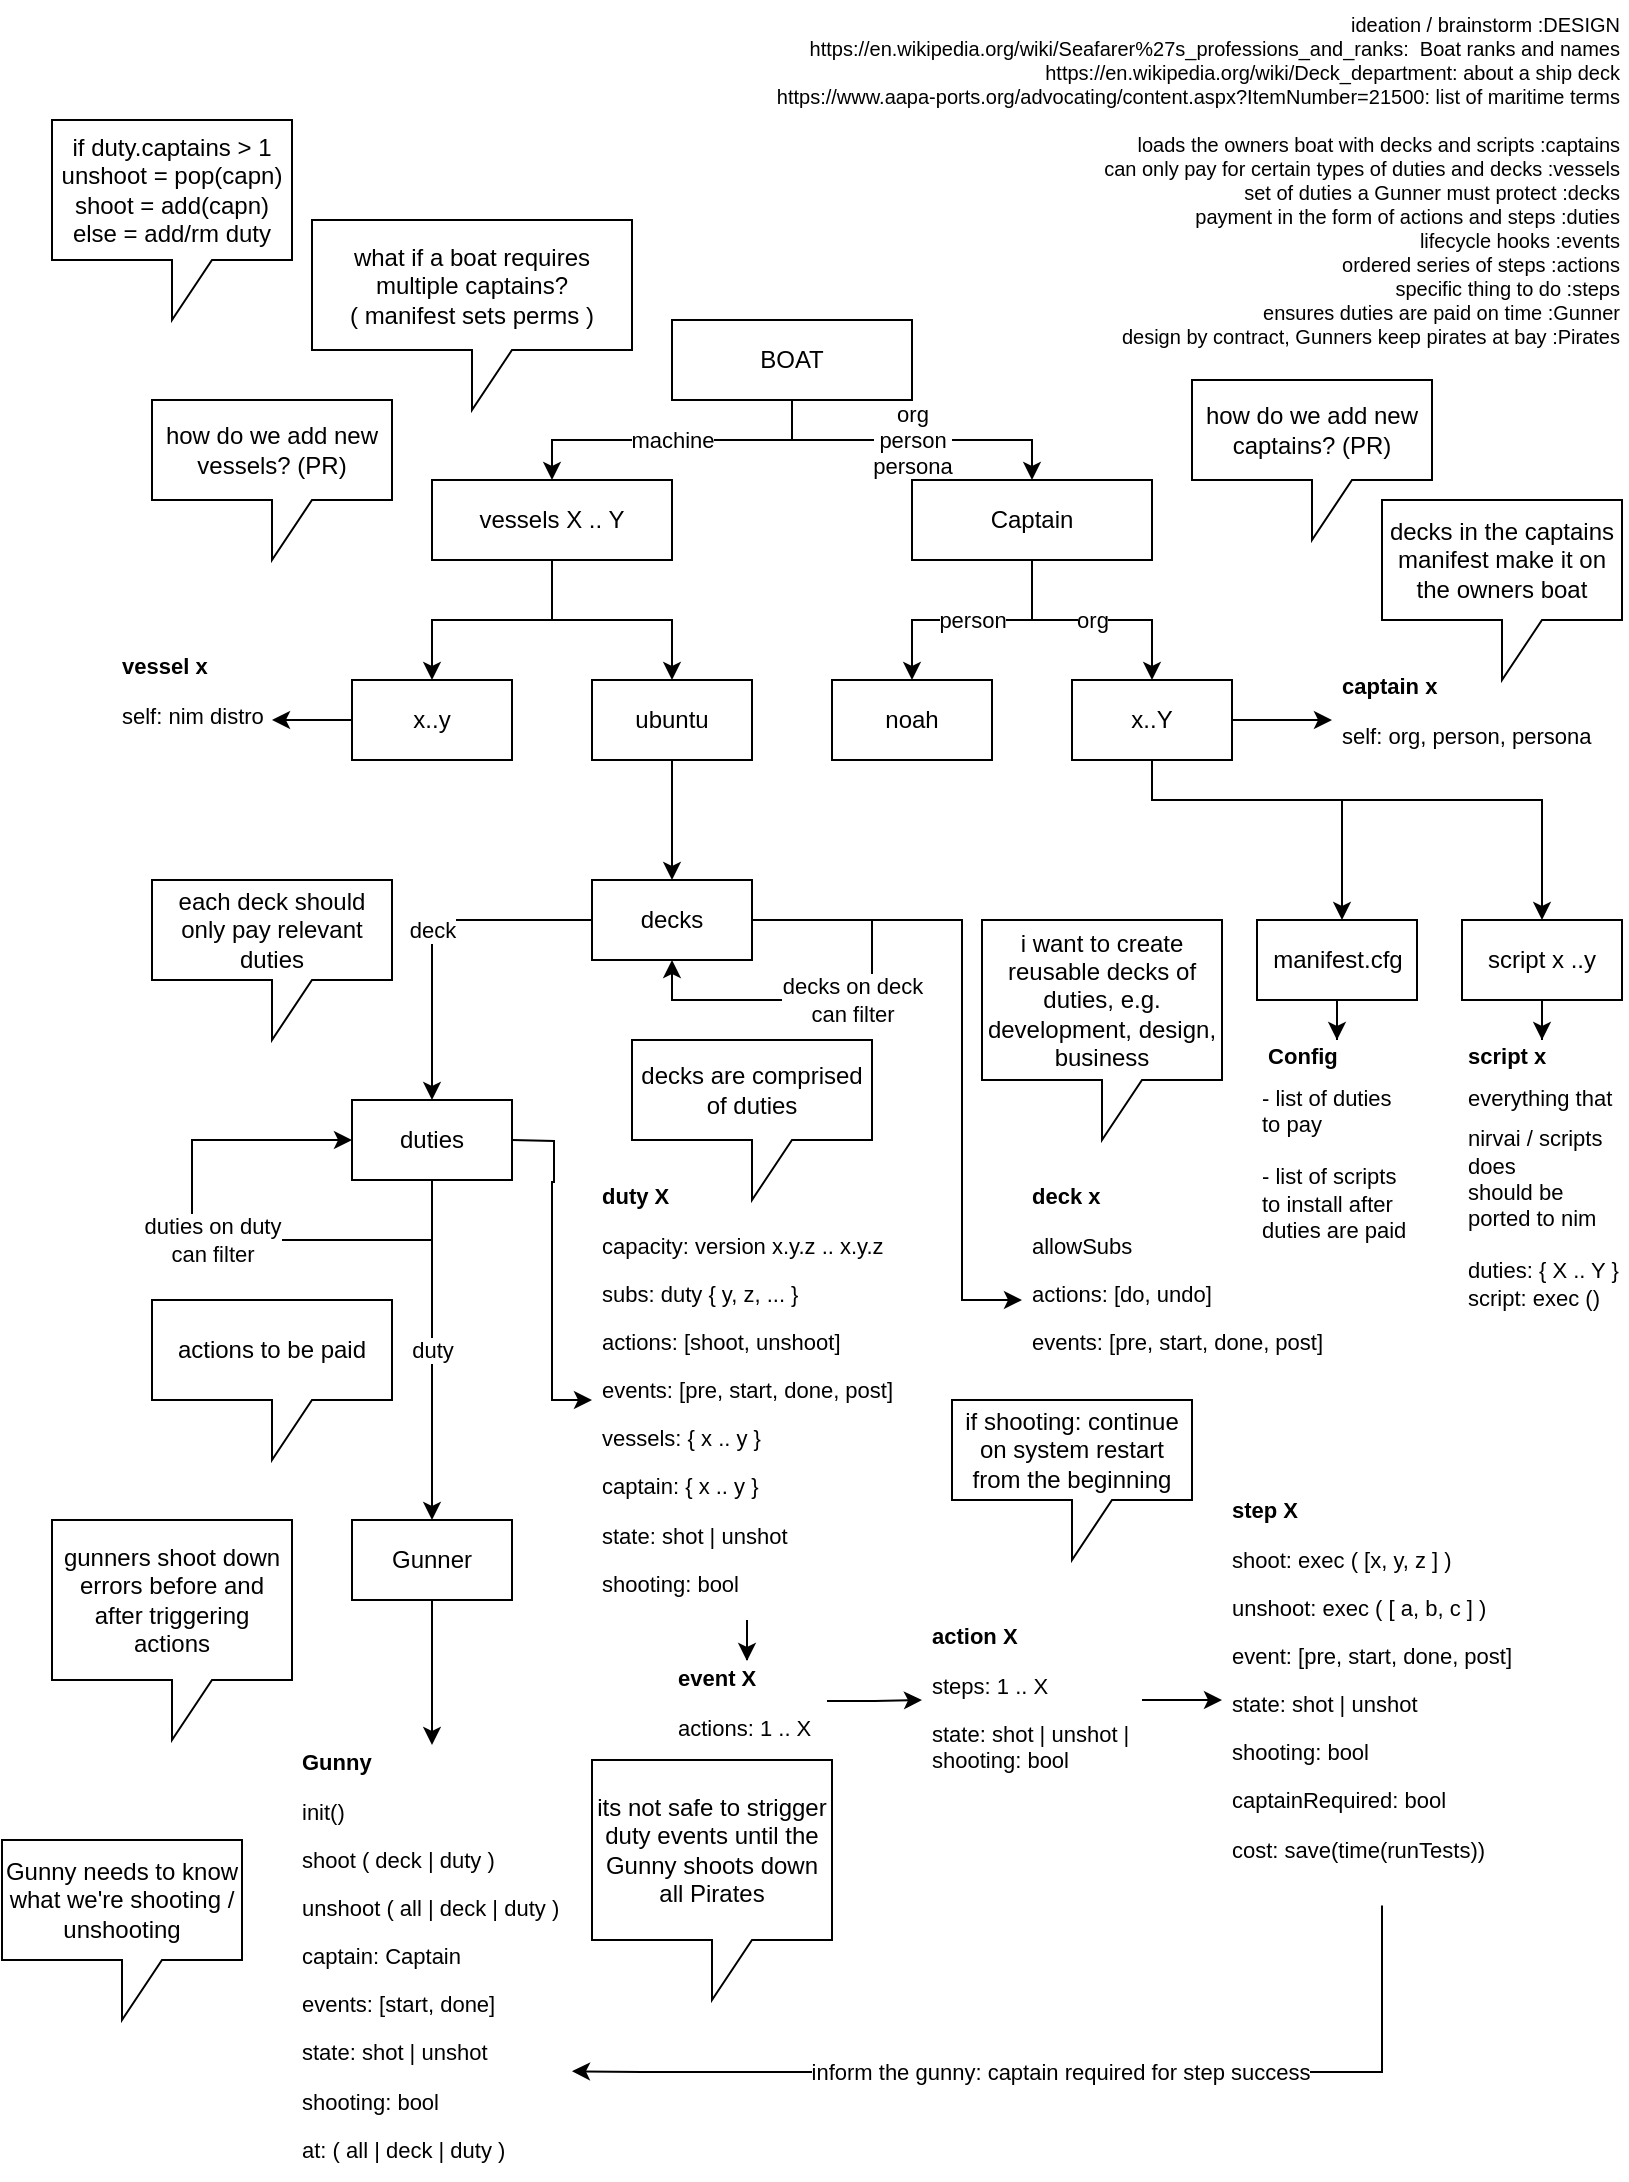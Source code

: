 <mxfile version="20.8.10" type="device" pages="4"><diagram name="ideation" id="X1P2WbNKSFlWx2NGWUEG"><mxGraphModel dx="2313" dy="1355" grid="1" gridSize="10" guides="1" tooltips="1" connect="1" arrows="1" fold="1" page="1" pageScale="1" pageWidth="850" pageHeight="1100" math="0" shadow="0"><root><mxCell id="0"/><mxCell id="1" parent="0"/><mxCell id="rLT3Qs8EGzSdSeopqYW6-1" value="&amp;nbsp;ideation / brainstorm :DESIGN&lt;br style=&quot;font-size: 10px;&quot;&gt;https://en.wikipedia.org/wiki/Seafarer%27s_professions_and_ranks:&amp;nbsp; Boat ranks and names&lt;br style=&quot;font-size: 10px;&quot;&gt;https://en.wikipedia.org/wiki/Deck_department: about a ship deck&lt;br style=&quot;font-size: 10px;&quot;&gt;https://www.aapa-ports.org/advocating/content.aspx?ItemNumber=21500: list of maritime terms&lt;br style=&quot;font-size: 10px;&quot;&gt;&lt;br style=&quot;font-size: 10px;&quot;&gt;&amp;nbsp; loads the owners boat with decks and scripts :captains&lt;br style=&quot;font-size: 10px;&quot;&gt;&amp;nbsp;can only pay for certain types of duties and decks :vessels&lt;br style=&quot;font-size: 10px;&quot;&gt;&amp;nbsp;set of duties a Gunner must protect :decks&lt;br style=&quot;font-size: 10px;&quot;&gt;&amp;nbsp;payment in the form of actions and steps :duties&lt;br style=&quot;font-size: 10px;&quot;&gt;&amp;nbsp;lifecycle hooks :events&lt;br style=&quot;font-size: 10px;&quot;&gt;&amp;nbsp; &amp;nbsp;ordered series of steps :actions&lt;br style=&quot;font-size: 10px;&quot;&gt;&amp;nbsp;specific thing to do :steps&lt;br style=&quot;font-size: 10px;&quot;&gt;&amp;nbsp;ensures duties are paid on time :Gunner&lt;br style=&quot;font-size: 10px;&quot;&gt;&amp;nbsp;design by contract, Gunners keep pirates at bay :Pirates" style="text;html=1;align=right;verticalAlign=top;resizable=0;points=[];autosize=1;strokeColor=none;fillColor=none;fontSize=10;" parent="1" vertex="1"><mxGeometry x="390" width="450" height="180" as="geometry"/></mxCell><mxCell id="rLT3Qs8EGzSdSeopqYW6-4" value="machine" style="edgeStyle=orthogonalEdgeStyle;rounded=0;orthogonalLoop=1;jettySize=auto;html=1;" parent="1" source="rLT3Qs8EGzSdSeopqYW6-2" target="rLT3Qs8EGzSdSeopqYW6-3" edge="1"><mxGeometry relative="1" as="geometry"/></mxCell><mxCell id="rLT3Qs8EGzSdSeopqYW6-6" value="org&lt;br&gt;person&lt;br&gt;persona" style="edgeStyle=orthogonalEdgeStyle;rounded=0;orthogonalLoop=1;jettySize=auto;html=1;" parent="1" source="rLT3Qs8EGzSdSeopqYW6-2" target="rLT3Qs8EGzSdSeopqYW6-5" edge="1"><mxGeometry relative="1" as="geometry"/></mxCell><mxCell id="rLT3Qs8EGzSdSeopqYW6-2" value="BOAT" style="whiteSpace=wrap;html=1;" parent="1" vertex="1"><mxGeometry x="365" y="160" width="120" height="40" as="geometry"/></mxCell><mxCell id="rLT3Qs8EGzSdSeopqYW6-8" value="" style="edgeStyle=orthogonalEdgeStyle;rounded=0;orthogonalLoop=1;jettySize=auto;html=1;entryX=0.5;entryY=0;entryDx=0;entryDy=0;" parent="1" source="rLT3Qs8EGzSdSeopqYW6-3" target="rLT3Qs8EGzSdSeopqYW6-7" edge="1"><mxGeometry relative="1" as="geometry"><Array as="points"><mxPoint x="305" y="310"/><mxPoint x="245" y="310"/></Array></mxGeometry></mxCell><mxCell id="rLT3Qs8EGzSdSeopqYW6-10" value="" style="edgeStyle=orthogonalEdgeStyle;rounded=0;orthogonalLoop=1;jettySize=auto;html=1;" parent="1" source="rLT3Qs8EGzSdSeopqYW6-3" target="rLT3Qs8EGzSdSeopqYW6-9" edge="1"><mxGeometry relative="1" as="geometry"/></mxCell><mxCell id="rLT3Qs8EGzSdSeopqYW6-3" value="vessels X .. Y" style="whiteSpace=wrap;html=1;" parent="1" vertex="1"><mxGeometry x="245" y="240" width="120" height="40" as="geometry"/></mxCell><mxCell id="rLT3Qs8EGzSdSeopqYW6-12" value="person" style="edgeStyle=orthogonalEdgeStyle;rounded=0;orthogonalLoop=1;jettySize=auto;html=1;" parent="1" source="rLT3Qs8EGzSdSeopqYW6-5" target="rLT3Qs8EGzSdSeopqYW6-11" edge="1"><mxGeometry relative="1" as="geometry"/></mxCell><mxCell id="rLT3Qs8EGzSdSeopqYW6-14" value="org" style="edgeStyle=orthogonalEdgeStyle;rounded=0;orthogonalLoop=1;jettySize=auto;html=1;" parent="1" source="rLT3Qs8EGzSdSeopqYW6-5" target="rLT3Qs8EGzSdSeopqYW6-13" edge="1"><mxGeometry relative="1" as="geometry"/></mxCell><mxCell id="rLT3Qs8EGzSdSeopqYW6-5" value="Captain" style="whiteSpace=wrap;html=1;" parent="1" vertex="1"><mxGeometry x="485" y="240" width="120" height="40" as="geometry"/></mxCell><mxCell id="WdYo615Ho2aTfb2mWYT5-29" style="edgeStyle=orthogonalEdgeStyle;rounded=0;orthogonalLoop=1;jettySize=auto;html=1;entryX=1;entryY=0.5;entryDx=0;entryDy=0;fontSize=11;" parent="1" source="rLT3Qs8EGzSdSeopqYW6-7" target="WdYo615Ho2aTfb2mWYT5-26" edge="1"><mxGeometry relative="1" as="geometry"/></mxCell><mxCell id="rLT3Qs8EGzSdSeopqYW6-7" value="x..y" style="whiteSpace=wrap;html=1;" parent="1" vertex="1"><mxGeometry x="205" y="340" width="80" height="40" as="geometry"/></mxCell><mxCell id="rLT3Qs8EGzSdSeopqYW6-20" value="" style="edgeStyle=orthogonalEdgeStyle;rounded=0;orthogonalLoop=1;jettySize=auto;html=1;" parent="1" source="rLT3Qs8EGzSdSeopqYW6-9" target="rLT3Qs8EGzSdSeopqYW6-19" edge="1"><mxGeometry relative="1" as="geometry"/></mxCell><mxCell id="rLT3Qs8EGzSdSeopqYW6-9" value="ubuntu" style="whiteSpace=wrap;html=1;" parent="1" vertex="1"><mxGeometry x="325" y="340" width="80" height="40" as="geometry"/></mxCell><mxCell id="vROtGzdX69wzKrJYdV_I-2" value="" style="edgeStyle=orthogonalEdgeStyle;rounded=0;orthogonalLoop=1;jettySize=auto;html=1;exitX=0.5;exitY=1;exitDx=0;exitDy=0;" parent="1" source="rLT3Qs8EGzSdSeopqYW6-13" target="vROtGzdX69wzKrJYdV_I-1" edge="1"><mxGeometry relative="1" as="geometry"><Array as="points"><mxPoint x="605" y="400"/><mxPoint x="700" y="400"/></Array></mxGeometry></mxCell><mxCell id="rLT3Qs8EGzSdSeopqYW6-11" value="noah" style="whiteSpace=wrap;html=1;" parent="1" vertex="1"><mxGeometry x="445" y="340" width="80" height="40" as="geometry"/></mxCell><mxCell id="WdYo615Ho2aTfb2mWYT5-31" style="edgeStyle=orthogonalEdgeStyle;rounded=0;orthogonalLoop=1;jettySize=auto;html=1;fontSize=11;" parent="1" source="rLT3Qs8EGzSdSeopqYW6-13" target="WdYo615Ho2aTfb2mWYT5-30" edge="1"><mxGeometry relative="1" as="geometry"/></mxCell><mxCell id="rLT3Qs8EGzSdSeopqYW6-13" value="x..Y" style="whiteSpace=wrap;html=1;" parent="1" vertex="1"><mxGeometry x="565" y="340" width="80" height="40" as="geometry"/></mxCell><mxCell id="rLT3Qs8EGzSdSeopqYW6-17" value="how do we add new vessels? (PR)" style="shape=callout;whiteSpace=wrap;html=1;perimeter=calloutPerimeter;" parent="1" vertex="1"><mxGeometry x="105" y="200" width="120" height="80" as="geometry"/></mxCell><mxCell id="rLT3Qs8EGzSdSeopqYW6-18" value="each deck should only pay relevant duties" style="shape=callout;whiteSpace=wrap;html=1;perimeter=calloutPerimeter;" parent="1" vertex="1"><mxGeometry x="105" y="440" width="120" height="80" as="geometry"/></mxCell><mxCell id="rLT3Qs8EGzSdSeopqYW6-22" value="deck" style="edgeStyle=orthogonalEdgeStyle;rounded=0;orthogonalLoop=1;jettySize=auto;html=1;" parent="1" source="rLT3Qs8EGzSdSeopqYW6-19" target="rLT3Qs8EGzSdSeopqYW6-21" edge="1"><mxGeometry relative="1" as="geometry"/></mxCell><mxCell id="WdYo615Ho2aTfb2mWYT5-11" value="decks on deck&lt;br&gt;can filter" style="edgeStyle=orthogonalEdgeStyle;rounded=0;orthogonalLoop=1;jettySize=auto;html=1;fontSize=11;entryX=0.5;entryY=1;entryDx=0;entryDy=0;" parent="1" source="rLT3Qs8EGzSdSeopqYW6-19" target="rLT3Qs8EGzSdSeopqYW6-19" edge="1"><mxGeometry x="0.003" relative="1" as="geometry"><mxPoint x="515" y="470" as="targetPoint"/><Array as="points"><mxPoint x="465" y="460"/><mxPoint x="465" y="500"/><mxPoint x="365" y="500"/></Array><mxPoint as="offset"/></mxGeometry></mxCell><mxCell id="WdYo615Ho2aTfb2mWYT5-14" style="edgeStyle=orthogonalEdgeStyle;rounded=0;orthogonalLoop=1;jettySize=auto;html=1;entryX=0;entryY=0.5;entryDx=0;entryDy=0;fontSize=11;" parent="1" source="rLT3Qs8EGzSdSeopqYW6-19" target="WdYo615Ho2aTfb2mWYT5-13" edge="1"><mxGeometry relative="1" as="geometry"><Array as="points"><mxPoint x="510" y="460"/><mxPoint x="510" y="650"/></Array></mxGeometry></mxCell><mxCell id="rLT3Qs8EGzSdSeopqYW6-19" value="decks" style="whiteSpace=wrap;html=1;" parent="1" vertex="1"><mxGeometry x="325" y="440" width="80" height="40" as="geometry"/></mxCell><mxCell id="rLT3Qs8EGzSdSeopqYW6-25" value="duty" style="edgeStyle=orthogonalEdgeStyle;rounded=0;orthogonalLoop=1;jettySize=auto;html=1;entryX=0.5;entryY=0;entryDx=0;entryDy=0;" parent="1" source="rLT3Qs8EGzSdSeopqYW6-21" target="rLT3Qs8EGzSdSeopqYW6-28" edge="1"><mxGeometry relative="1" as="geometry"><mxPoint x="245" y="640" as="targetPoint"/></mxGeometry></mxCell><mxCell id="WdYo615Ho2aTfb2mWYT5-12" value="duties on duty&lt;br&gt;can filter" style="edgeStyle=orthogonalEdgeStyle;rounded=0;orthogonalLoop=1;jettySize=auto;html=1;fontSize=11;entryX=0;entryY=0.5;entryDx=0;entryDy=0;" parent="1" source="rLT3Qs8EGzSdSeopqYW6-21" target="rLT3Qs8EGzSdSeopqYW6-21" edge="1"><mxGeometry relative="1" as="geometry"><mxPoint x="75" y="560" as="targetPoint"/><Array as="points"><mxPoint x="245" y="620"/><mxPoint x="125" y="620"/><mxPoint x="125" y="570"/></Array></mxGeometry></mxCell><mxCell id="rLT3Qs8EGzSdSeopqYW6-21" value="duties" style="whiteSpace=wrap;html=1;" parent="1" vertex="1"><mxGeometry x="205" y="550" width="80" height="40" as="geometry"/></mxCell><mxCell id="rLT3Qs8EGzSdSeopqYW6-23" value="actions to be paid" style="shape=callout;whiteSpace=wrap;html=1;perimeter=calloutPerimeter;" parent="1" vertex="1"><mxGeometry x="105" y="650" width="120" height="80" as="geometry"/></mxCell><mxCell id="WdYo615Ho2aTfb2mWYT5-9" style="edgeStyle=orthogonalEdgeStyle;rounded=0;orthogonalLoop=1;jettySize=auto;html=1;entryX=0;entryY=0.5;entryDx=0;entryDy=0;" parent="1" target="WdYo615Ho2aTfb2mWYT5-8" edge="1"><mxGeometry relative="1" as="geometry"><mxPoint x="285" y="570" as="sourcePoint"/></mxGeometry></mxCell><mxCell id="rLT3Qs8EGzSdSeopqYW6-26" value="decks are comprised of duties" style="shape=callout;whiteSpace=wrap;html=1;perimeter=calloutPerimeter;" parent="1" vertex="1"><mxGeometry x="345" y="520" width="120" height="80" as="geometry"/></mxCell><mxCell id="rLT3Qs8EGzSdSeopqYW6-27" value="i want to create reusable decks of duties, e.g. development, design, business" style="shape=callout;whiteSpace=wrap;html=1;perimeter=calloutPerimeter;" parent="1" vertex="1"><mxGeometry x="520" y="460" width="120" height="110" as="geometry"/></mxCell><mxCell id="WdYo615Ho2aTfb2mWYT5-25" style="edgeStyle=orthogonalEdgeStyle;rounded=0;orthogonalLoop=1;jettySize=auto;html=1;fontSize=11;" parent="1" source="rLT3Qs8EGzSdSeopqYW6-28" target="WdYo615Ho2aTfb2mWYT5-24" edge="1"><mxGeometry relative="1" as="geometry"/></mxCell><mxCell id="rLT3Qs8EGzSdSeopqYW6-28" value="Gunner" style="whiteSpace=wrap;html=1;" parent="1" vertex="1"><mxGeometry x="205" y="760" width="80" height="40" as="geometry"/></mxCell><mxCell id="rLT3Qs8EGzSdSeopqYW6-30" value="gunners shoot down errors before and after triggering actions" style="shape=callout;whiteSpace=wrap;html=1;perimeter=calloutPerimeter;" parent="1" vertex="1"><mxGeometry x="55" y="760" width="120" height="110" as="geometry"/></mxCell><mxCell id="WdYo615Ho2aTfb2mWYT5-17" value="" style="edgeStyle=orthogonalEdgeStyle;rounded=0;orthogonalLoop=1;jettySize=auto;html=1;fontSize=11;" parent="1" source="WdYo615Ho2aTfb2mWYT5-8" target="WdYo615Ho2aTfb2mWYT5-20" edge="1"><mxGeometry relative="1" as="geometry"/></mxCell><mxCell id="WdYo615Ho2aTfb2mWYT5-8" value="&lt;h1 style=&quot;font-size: 11px;&quot;&gt;duty X&lt;/h1&gt;&lt;p style=&quot;font-size: 11px;&quot;&gt;capacity: version x.y.z .. x.y.z&lt;/p&gt;&lt;p style=&quot;font-size: 11px;&quot;&gt;subs: duty { y, z, ... }&lt;/p&gt;&lt;p style=&quot;font-size: 11px;&quot;&gt;actions: [shoot, unshoot]&lt;/p&gt;&lt;p style=&quot;font-size: 11px;&quot;&gt;events: [pre, start, done, post]&lt;/p&gt;&lt;p style=&quot;font-size: 11px;&quot;&gt;vessels: { x .. y }&lt;/p&gt;&lt;p style=&quot;font-size: 11px;&quot;&gt;captain: { x .. y }&lt;/p&gt;&lt;p style=&quot;font-size: 11px;&quot;&gt;state: shot | unshot&lt;/p&gt;&lt;p style=&quot;font-size: 11px;&quot;&gt;shooting: bool&lt;/p&gt;" style="text;html=1;strokeColor=none;fillColor=none;spacing=5;spacingTop=-15;whiteSpace=wrap;overflow=hidden;rounded=0;comic=0;fontSize=11;" parent="1" vertex="1"><mxGeometry x="325" y="590" width="155" height="220" as="geometry"/></mxCell><mxCell id="WdYo615Ho2aTfb2mWYT5-10" value="how do we add new captains? (PR)" style="shape=callout;whiteSpace=wrap;html=1;perimeter=calloutPerimeter;" parent="1" vertex="1"><mxGeometry x="625" y="190" width="120" height="80" as="geometry"/></mxCell><mxCell id="WdYo615Ho2aTfb2mWYT5-13" value="&lt;h1 style=&quot;font-size: 11px;&quot;&gt;deck x&lt;/h1&gt;&lt;p style=&quot;font-size: 11px;&quot;&gt;&lt;span style=&quot;background-color: initial;&quot;&gt;allowSubs&lt;/span&gt;&lt;br&gt;&lt;/p&gt;&lt;p style=&quot;font-size: 11px;&quot;&gt;actions: [do, undo]&lt;/p&gt;&lt;p style=&quot;font-size: 11px;&quot;&gt;events: [pre, start, done, post]&lt;/p&gt;" style="text;html=1;strokeColor=none;fillColor=none;spacing=5;spacingTop=-15;whiteSpace=wrap;overflow=hidden;rounded=0;comic=0;fontSize=11;" parent="1" vertex="1"><mxGeometry x="540" y="590" width="160" height="120" as="geometry"/></mxCell><mxCell id="WdYo615Ho2aTfb2mWYT5-19" value="" style="edgeStyle=orthogonalEdgeStyle;rounded=0;orthogonalLoop=1;jettySize=auto;html=1;fontSize=11;" parent="1" source="WdYo615Ho2aTfb2mWYT5-16" target="WdYo615Ho2aTfb2mWYT5-18" edge="1"><mxGeometry relative="1" as="geometry"/></mxCell><mxCell id="WdYo615Ho2aTfb2mWYT5-16" value="&lt;h1 style=&quot;font-size: 11px;&quot;&gt;action X&lt;/h1&gt;&lt;p style=&quot;font-size: 11px;&quot;&gt;steps: 1 .. X&lt;/p&gt;&lt;p style=&quot;font-size: 11px;&quot;&gt;state: shot | unshot | shooting: bool&lt;/p&gt;" style="text;html=1;strokeColor=none;fillColor=none;spacing=5;spacingTop=-15;whiteSpace=wrap;overflow=hidden;rounded=0;comic=0;fontSize=11;" parent="1" vertex="1"><mxGeometry x="490" y="810" width="110" height="80" as="geometry"/></mxCell><mxCell id="vROtGzdX69wzKrJYdV_I-23" value="inform the gunny: captain required for step success" style="edgeStyle=orthogonalEdgeStyle;rounded=0;orthogonalLoop=1;jettySize=auto;html=1;entryX=1;entryY=0.75;entryDx=0;entryDy=0;" parent="1" source="WdYo615Ho2aTfb2mWYT5-18" target="WdYo615Ho2aTfb2mWYT5-24" edge="1"><mxGeometry relative="1" as="geometry"><Array as="points"><mxPoint x="720" y="1036"/><mxPoint x="350" y="1036"/></Array></mxGeometry></mxCell><mxCell id="WdYo615Ho2aTfb2mWYT5-18" value="&lt;h1 style=&quot;font-size: 11px;&quot;&gt;step X&lt;/h1&gt;&lt;p style=&quot;font-size: 11px;&quot;&gt;shoot: exec ( [x, y, z ] )&lt;/p&gt;&lt;p style=&quot;font-size: 11px;&quot;&gt;unshoot: exec ( [ a, b, c ] )&lt;/p&gt;&lt;p style=&quot;font-size: 11px;&quot;&gt;event: [pre, start, done, post]&lt;/p&gt;&lt;p style=&quot;font-size: 11px;&quot;&gt;state: shot | unshot&lt;/p&gt;&lt;p style=&quot;font-size: 11px;&quot;&gt;shooting: bool&lt;/p&gt;&lt;p style=&quot;font-size: 11px;&quot;&gt;captainRequired: bool&lt;/p&gt;&lt;p style=&quot;font-size: 11px;&quot;&gt;cost: save(time(runTests))&lt;/p&gt;" style="text;html=1;strokeColor=none;fillColor=none;spacing=5;spacingTop=-15;whiteSpace=wrap;overflow=hidden;rounded=0;comic=0;fontSize=11;" parent="1" vertex="1"><mxGeometry x="640" y="747.19" width="160" height="205.62" as="geometry"/></mxCell><mxCell id="WdYo615Ho2aTfb2mWYT5-22" style="edgeStyle=orthogonalEdgeStyle;rounded=0;orthogonalLoop=1;jettySize=auto;html=1;fontSize=11;" parent="1" source="WdYo615Ho2aTfb2mWYT5-20" target="WdYo615Ho2aTfb2mWYT5-16" edge="1"><mxGeometry relative="1" as="geometry"/></mxCell><mxCell id="WdYo615Ho2aTfb2mWYT5-20" value="&lt;h1 style=&quot;font-size: 11px;&quot;&gt;event X&lt;/h1&gt;&lt;p style=&quot;font-size: 11px;&quot;&gt;actions: 1 .. X&lt;/p&gt;&lt;p style=&quot;font-size: 11px;&quot;&gt;&lt;br&gt;&lt;/p&gt;" style="text;html=1;strokeColor=none;fillColor=none;spacing=5;spacingTop=-15;whiteSpace=wrap;overflow=hidden;rounded=0;comic=0;fontSize=11;" parent="1" vertex="1"><mxGeometry x="362.5" y="830.5" width="80" height="40" as="geometry"/></mxCell><mxCell id="WdYo615Ho2aTfb2mWYT5-24" value="&lt;h1 style=&quot;font-size: 11px;&quot;&gt;Gunny&amp;nbsp;&lt;/h1&gt;&lt;p style=&quot;font-size: 11px;&quot;&gt;init()&lt;/p&gt;&lt;p style=&quot;font-size: 11px;&quot;&gt;shoot ( deck | duty )&lt;/p&gt;&lt;p style=&quot;font-size: 11px;&quot;&gt;&lt;span style=&quot;background-color: initial;&quot;&gt;unshoot ( all | deck | duty )&lt;/span&gt;&lt;br&gt;&lt;/p&gt;&lt;p style=&quot;font-size: 11px;&quot;&gt;&lt;span style=&quot;background-color: initial;&quot;&gt;captain: Captain&lt;/span&gt;&lt;/p&gt;&lt;p style=&quot;font-size: 11px;&quot;&gt;&lt;span style=&quot;background-color: initial;&quot;&gt;events: [start, done]&lt;/span&gt;&lt;/p&gt;&lt;p style=&quot;font-size: 11px;&quot;&gt;&lt;span style=&quot;background-color: initial;&quot;&gt;state: shot | unshot&lt;/span&gt;&lt;/p&gt;&lt;p style=&quot;font-size: 11px;&quot;&gt;&lt;span style=&quot;background-color: initial;&quot;&gt;shooting: bool&lt;/span&gt;&lt;/p&gt;&lt;p style=&quot;font-size: 11px;&quot;&gt;&lt;span style=&quot;background-color: initial;&quot;&gt;at: ( all | deck | duty )&lt;/span&gt;&lt;/p&gt;" style="text;html=1;strokeColor=none;fillColor=none;spacing=5;spacingTop=-15;whiteSpace=wrap;overflow=hidden;rounded=0;comic=0;fontSize=11;" parent="1" vertex="1"><mxGeometry x="175" y="872.5" width="140" height="217.5" as="geometry"/></mxCell><mxCell id="WdYo615Ho2aTfb2mWYT5-26" value="&lt;h1 style=&quot;font-size: 11px;&quot;&gt;vessel x&lt;/h1&gt;&lt;p style=&quot;font-size: 11px;&quot;&gt;self: nim distro&lt;/p&gt;&lt;p style=&quot;font-size: 11px;&quot;&gt;&lt;br&gt;&lt;/p&gt;" style="text;html=1;strokeColor=none;fillColor=none;spacing=5;spacingTop=-15;whiteSpace=wrap;overflow=hidden;rounded=0;comic=0;fontSize=11;" parent="1" vertex="1"><mxGeometry x="85" y="325" width="80" height="70" as="geometry"/></mxCell><mxCell id="WdYo615Ho2aTfb2mWYT5-30" value="&lt;h1 style=&quot;font-size: 11px;&quot;&gt;captain x&lt;/h1&gt;&lt;p style=&quot;font-size: 11px;&quot;&gt;self: org, person, persona&lt;/p&gt;" style="text;html=1;strokeColor=none;fillColor=none;spacing=5;spacingTop=-15;whiteSpace=wrap;overflow=hidden;rounded=0;comic=0;fontSize=11;" parent="1" vertex="1"><mxGeometry x="695" y="335" width="145" height="50" as="geometry"/></mxCell><mxCell id="vROtGzdX69wzKrJYdV_I-14" style="edgeStyle=orthogonalEdgeStyle;rounded=0;orthogonalLoop=1;jettySize=auto;html=1;" parent="1" source="vROtGzdX69wzKrJYdV_I-1" target="vROtGzdX69wzKrJYdV_I-13" edge="1"><mxGeometry relative="1" as="geometry"/></mxCell><mxCell id="vROtGzdX69wzKrJYdV_I-1" value="manifest.cfg" style="whiteSpace=wrap;html=1;" parent="1" vertex="1"><mxGeometry x="657.5" y="460" width="80" height="40" as="geometry"/></mxCell><mxCell id="vROtGzdX69wzKrJYdV_I-5" value="its not safe to strigger duty events until the Gunny shoots down all Pirates" style="shape=callout;whiteSpace=wrap;html=1;perimeter=calloutPerimeter;" parent="1" vertex="1"><mxGeometry x="325" y="880" width="120" height="120" as="geometry"/></mxCell><mxCell id="vROtGzdX69wzKrJYdV_I-6" value="" style="edgeStyle=orthogonalEdgeStyle;rounded=0;orthogonalLoop=1;jettySize=auto;html=1;exitX=0.5;exitY=1;exitDx=0;exitDy=0;entryX=0.5;entryY=0;entryDx=0;entryDy=0;" parent="1" source="rLT3Qs8EGzSdSeopqYW6-13" target="vROtGzdX69wzKrJYdV_I-7" edge="1"><mxGeometry relative="1" as="geometry"><mxPoint x="495" y="390" as="sourcePoint"/><mxPoint x="790.029" y="480" as="targetPoint"/><Array as="points"><mxPoint x="605" y="400"/><mxPoint x="800" y="400"/></Array></mxGeometry></mxCell><mxCell id="vROtGzdX69wzKrJYdV_I-12" style="edgeStyle=orthogonalEdgeStyle;rounded=0;orthogonalLoop=1;jettySize=auto;html=1;" parent="1" source="vROtGzdX69wzKrJYdV_I-7" target="vROtGzdX69wzKrJYdV_I-11" edge="1"><mxGeometry relative="1" as="geometry"/></mxCell><mxCell id="vROtGzdX69wzKrJYdV_I-7" value="script x ..y" style="whiteSpace=wrap;html=1;" parent="1" vertex="1"><mxGeometry x="760" y="460" width="80" height="40" as="geometry"/></mxCell><mxCell id="vROtGzdX69wzKrJYdV_I-11" value="&lt;h1 style=&quot;font-size: 11px;&quot;&gt;&lt;span style=&quot;background-color: initial;&quot;&gt;script x&amp;nbsp;&lt;/span&gt;&lt;/h1&gt;&lt;h1 style=&quot;font-size: 11px;&quot;&gt;&lt;span style=&quot;font-weight: 400;&quot;&gt;everything that&lt;/span&gt;&lt;/h1&gt;&lt;div&gt;&lt;span style=&quot;font-weight: 400;&quot;&gt;nirvai / scripts does&lt;/span&gt;&lt;/div&gt;&lt;div&gt;&lt;span style=&quot;font-weight: 400;&quot;&gt;should be ported to nim&lt;/span&gt;&lt;/div&gt;&lt;div&gt;&lt;span style=&quot;font-weight: 400;&quot;&gt;&lt;br&gt;&lt;/span&gt;&lt;/div&gt;&lt;div&gt;&lt;span style=&quot;font-weight: 400;&quot;&gt;duties: { X .. Y }&lt;/span&gt;&lt;/div&gt;&lt;div&gt;script: exec ()&lt;/div&gt;" style="text;html=1;strokeColor=none;fillColor=none;spacing=5;spacingTop=-15;whiteSpace=wrap;overflow=hidden;rounded=0;comic=0;fontSize=11;" parent="1" vertex="1"><mxGeometry x="757.5" y="520" width="85" height="210" as="geometry"/></mxCell><mxCell id="vROtGzdX69wzKrJYdV_I-13" value="&lt;h1 style=&quot;font-size: 11px;&quot;&gt;&lt;span style=&quot;background-color: initial;&quot;&gt;&amp;nbsp;Config&lt;/span&gt;&lt;/h1&gt;&lt;div&gt;&lt;span style=&quot;background-color: initial;&quot;&gt;- list of duties&lt;/span&gt;&lt;/div&gt;&lt;div&gt;&lt;span style=&quot;background-color: initial;&quot;&gt;to pay&lt;/span&gt;&lt;/div&gt;&lt;div&gt;&lt;span style=&quot;background-color: initial;&quot;&gt;&lt;br&gt;&lt;/span&gt;&lt;/div&gt;&lt;div&gt;&lt;span style=&quot;background-color: initial;&quot;&gt;- list of scripts to install after duties are paid&lt;/span&gt;&lt;/div&gt;&lt;div&gt;&lt;br&gt;&lt;/div&gt;" style="text;html=1;strokeColor=none;fillColor=none;spacing=5;spacingTop=-15;whiteSpace=wrap;overflow=hidden;rounded=0;comic=0;fontSize=11;" parent="1" vertex="1"><mxGeometry x="655" y="520" width="85" height="120" as="geometry"/></mxCell><mxCell id="vROtGzdX69wzKrJYdV_I-21" value="if shooting: continue on system restart from the beginning" style="shape=callout;whiteSpace=wrap;html=1;perimeter=calloutPerimeter;" parent="1" vertex="1"><mxGeometry x="505" y="700" width="120" height="80" as="geometry"/></mxCell><mxCell id="vROtGzdX69wzKrJYdV_I-22" value="Gunny needs to know what we're shooting / unshooting" style="shape=callout;whiteSpace=wrap;html=1;perimeter=calloutPerimeter;" parent="1" vertex="1"><mxGeometry x="30" y="920" width="120" height="90" as="geometry"/></mxCell><mxCell id="vROtGzdX69wzKrJYdV_I-25" value="decks in the captains manifest make it on the owners boat" style="shape=callout;whiteSpace=wrap;html=1;perimeter=calloutPerimeter;" parent="1" vertex="1"><mxGeometry x="720" y="250" width="120" height="90" as="geometry"/></mxCell><mxCell id="vROtGzdX69wzKrJYdV_I-26" value="what if a boat requires multiple captains?&lt;br&gt;( manifest sets perms )" style="shape=callout;whiteSpace=wrap;html=1;perimeter=calloutPerimeter;" parent="1" vertex="1"><mxGeometry x="185" y="110" width="160" height="95" as="geometry"/></mxCell><mxCell id="vROtGzdX69wzKrJYdV_I-27" value="if duty.captains &amp;gt; 1&lt;br&gt;unshoot = pop(capn)&lt;br&gt;shoot = add(capn)&lt;br&gt;else = add/rm duty" style="shape=callout;whiteSpace=wrap;html=1;perimeter=calloutPerimeter;" parent="1" vertex="1"><mxGeometry x="55" y="60" width="120" height="100" as="geometry"/></mxCell></root></mxGraphModel></diagram><diagram id="hrJHiECgoD3ehL1LVaAz" name="ctas"><mxGraphModel dx="1917" dy="1123" grid="1" gridSize="10" guides="1" tooltips="1" connect="1" arrows="1" fold="1" page="1" pageScale="1" pageWidth="850" pageHeight="1100" math="0" shadow="0"><root><mxCell id="0"/><mxCell id="1" parent="0"/><mxCell id="0r7dL75BNLP1zXqHJsNV-1" value="&lt;h1&gt;transport&lt;/h1&gt;&lt;p&gt;&lt;i&gt;transport requests, responses&lt;/i&gt;&lt;/p&gt;&lt;p&gt;- transport X .. Y to vessel Z &amp;gt; error! we need to know the transport service&lt;/p&gt;&lt;p&gt;- vessel Z, needs X .. Y transported via A&amp;nbsp;&amp;nbsp;&lt;/p&gt;&lt;p&gt;&lt;span style=&quot;&quot;&gt;&#9;&lt;/span&gt;- A doesnt transport X .. Y ,&amp;nbsp; tell me who does&lt;br&gt;&lt;/p&gt;&lt;p&gt;&lt;span style=&quot;&quot;&gt;&#9;&lt;/span&gt;- A&amp;nbsp; satisfies X, but doesnt transport Y for vessel Z; B transports Y: is that acceptable?&lt;/p&gt;&lt;p&gt;&lt;span style=&quot;white-space: pre;&quot;&gt;&#9;&lt;/span&gt;- conceptually we could support dynamic transports via docker&lt;br&gt;&lt;/p&gt;&lt;p&gt;- A satisfies multiple version of X: specified ? -&amp;gt; manfiest.cfg ? -&amp;gt; most recent&lt;/p&gt;&lt;p&gt;&lt;br&gt;&lt;/p&gt;&lt;p&gt;&lt;i&gt;transport constraints and requirements&lt;/i&gt;&lt;/p&gt;&lt;p&gt;- transportion of X is fully automated, it will cost you T time&lt;/p&gt;&lt;p&gt;- X cant be transported without the captain available, it will cost you T time&lt;/p&gt;&lt;p&gt;&lt;span style=&quot;&quot;&gt;&#9;&lt;/span&gt;&lt;span style=&quot;white-space: pre;&quot;&gt;&#9;&lt;/span&gt;- you need to pick options or something&lt;/p&gt;&lt;p&gt;&lt;span style=&quot;white-space: pre;&quot;&gt;&#9;&lt;/span&gt;- vessel needs to be restarted, you need to authn after restart so we can continue&lt;br&gt;&lt;/p&gt;&lt;p&gt;&lt;span style=&quot;white-space: pre;&quot;&gt;&#9;&lt;/span&gt;&lt;span style=&quot;white-space: pre;&quot;&gt;&#9;&lt;/span&gt;- if transport ~ vagrant / virtualbox, Captain isnt required&lt;br&gt;&lt;/p&gt;" style="text;html=1;strokeColor=none;fillColor=none;spacing=5;spacingTop=-20;whiteSpace=wrap;overflow=hidden;rounded=0;" parent="1" vertex="1"><mxGeometry y="40" width="480" height="420" as="geometry"/></mxCell><mxCell id="3olOkl52UYRcQpCGS9zu-2" value="&lt;h1&gt;workflows&lt;/h1&gt;&lt;p style=&quot;border-color: var(--border-color);&quot;&gt;&lt;i style=&quot;border-color: var(--border-color);&quot;&gt;workflow requests, responses&lt;/i&gt;&lt;/p&gt;&lt;p style=&quot;border-color: var(--border-color);&quot;&gt;- see transport CTA&lt;/p&gt;&lt;div&gt;&lt;br&gt;&lt;/div&gt;&lt;p&gt;&lt;i&gt;execution&lt;/i&gt;&lt;/p&gt;&lt;p&gt;- do S&lt;/p&gt;&lt;p&gt;- do S -vb --bv -b=v -- 123&lt;/p&gt;&lt;p&gt;&lt;i style=&quot;border-color: var(--border-color);&quot;&gt;&lt;br&gt;&lt;/i&gt;&lt;/p&gt;&lt;p&gt;&lt;i style=&quot;border-color: var(--border-color);&quot;&gt;dependencies&amp;nbsp;&lt;/i&gt;&lt;br&gt;&lt;/p&gt;&lt;p&gt;- S requires Y .. Z and you have both!&lt;/p&gt;&lt;p&gt;- S requires Y .. Z but you're missing Z: install ?&lt;/p&gt;&lt;p&gt;- S expects data from RAM | FILE&lt;/p&gt;&lt;p&gt;&lt;i style=&quot;border-color: var(--border-color);&quot;&gt;&lt;br&gt;&lt;/i&gt;&lt;/p&gt;&lt;p&gt;&lt;i style=&quot;border-color: var(--border-color);&quot;&gt;runtime checks&lt;/i&gt;&lt;br&gt;&lt;/p&gt;&lt;p&gt;- S doesnt support vessel Z&lt;/p&gt;&lt;p&gt;&lt;span style=&quot;&quot;&gt;&#9;&lt;/span&gt;&lt;span style=&quot;&quot;&gt;&#9;&lt;/span&gt;- something can be installed on metal, or in a container&lt;br&gt;&lt;/p&gt;&lt;p&gt;&lt;span style=&quot;&quot;&gt;&#9;&lt;/span&gt;&lt;span style=&quot;&quot;&gt;&#9;&lt;/span&gt;- often that distinction can have subtle bugs in the interface, especially for comms&lt;br&gt;&lt;/p&gt;&lt;p&gt;&lt;br&gt;&lt;/p&gt;" style="text;html=1;strokeColor=none;fillColor=none;spacing=5;spacingTop=-20;whiteSpace=wrap;overflow=hidden;rounded=0;" parent="1" vertex="1"><mxGeometry y="480" width="480" height="550" as="geometry"/></mxCell><mxCell id="hIqw3FHe92Eo7O7EKjwd-2" value="" style="group" vertex="1" connectable="0" parent="1"><mxGeometry x="510" y="40" width="330" height="400" as="geometry"/></mxCell><mxCell id="hIqw3FHe92Eo7O7EKjwd-3" value="" style="endArrow=none;html=1;rounded=0;" edge="1" parent="hIqw3FHe92Eo7O7EKjwd-2"><mxGeometry width="50" height="50" relative="1" as="geometry"><mxPoint x="20" y="100" as="sourcePoint"/><mxPoint x="300" y="100" as="targetPoint"/></mxGeometry></mxCell><mxCell id="hIqw3FHe92Eo7O7EKjwd-4" value="" style="ellipse;whiteSpace=wrap;html=1;aspect=fixed;labelBackgroundColor=#504949;fillColor=#000000;" vertex="1" parent="hIqw3FHe92Eo7O7EKjwd-2"><mxGeometry x="150" width="20" height="20" as="geometry"/></mxCell><mxCell id="hIqw3FHe92Eo7O7EKjwd-5" style="edgeStyle=orthogonalEdgeStyle;rounded=0;orthogonalLoop=1;jettySize=auto;html=1;" edge="1" parent="hIqw3FHe92Eo7O7EKjwd-2" source="hIqw3FHe92Eo7O7EKjwd-6"><mxGeometry relative="1" as="geometry"><mxPoint x="160" y="100" as="targetPoint"/><Array as="points"><mxPoint x="160" y="90"/><mxPoint x="160" y="90"/></Array></mxGeometry></mxCell><mxCell id="hIqw3FHe92Eo7O7EKjwd-6" value="transport request" style="rounded=1;whiteSpace=wrap;html=1;fontSize=9;" vertex="1" parent="hIqw3FHe92Eo7O7EKjwd-2"><mxGeometry x="100" y="50" width="120" height="20" as="geometry"/></mxCell><mxCell id="hIqw3FHe92Eo7O7EKjwd-7" style="edgeStyle=orthogonalEdgeStyle;rounded=0;orthogonalLoop=1;jettySize=auto;html=1;entryX=0.5;entryY=0;entryDx=0;entryDy=0;" edge="1" parent="hIqw3FHe92Eo7O7EKjwd-2" source="hIqw3FHe92Eo7O7EKjwd-4" target="hIqw3FHe92Eo7O7EKjwd-6"><mxGeometry relative="1" as="geometry"/></mxCell><mxCell id="hIqw3FHe92Eo7O7EKjwd-8" value="change" style="edgeStyle=orthogonalEdgeStyle;rounded=0;orthogonalLoop=1;jettySize=auto;html=1;fontSize=9;entryX=0;entryY=0.5;entryDx=0;entryDy=0;spacingLeft=18;" edge="1" parent="hIqw3FHe92Eo7O7EKjwd-2" source="hIqw3FHe92Eo7O7EKjwd-9" target="hIqw3FHe92Eo7O7EKjwd-9"><mxGeometry x="-0.231" relative="1" as="geometry"><mxPoint x="20" y="170" as="targetPoint"/><Array as="points"><mxPoint x="60" y="150"/><mxPoint y="150"/><mxPoint y="120"/></Array><mxPoint as="offset"/></mxGeometry></mxCell><mxCell id="hIqw3FHe92Eo7O7EKjwd-9" value="validate request" style="rounded=1;whiteSpace=wrap;html=1;fontSize=9;" vertex="1" parent="hIqw3FHe92Eo7O7EKjwd-2"><mxGeometry x="20" y="110" width="80" height="20" as="geometry"/></mxCell><mxCell id="hIqw3FHe92Eo7O7EKjwd-10" value="validate runtime" style="rounded=1;whiteSpace=wrap;html=1;fontSize=9;" vertex="1" parent="hIqw3FHe92Eo7O7EKjwd-2"><mxGeometry x="120" y="110" width="80" height="20" as="geometry"/></mxCell><mxCell id="hIqw3FHe92Eo7O7EKjwd-11" value="accept request" style="rounded=1;whiteSpace=wrap;html=1;fontSize=9;" vertex="1" parent="hIqw3FHe92Eo7O7EKjwd-2"><mxGeometry x="20" y="180" width="80" height="20" as="geometry"/></mxCell><mxCell id="hIqw3FHe92Eo7O7EKjwd-12" value="" style="edgeStyle=orthogonalEdgeStyle;rounded=0;orthogonalLoop=1;jettySize=auto;html=1;fontSize=9;" edge="1" parent="hIqw3FHe92Eo7O7EKjwd-2" source="hIqw3FHe92Eo7O7EKjwd-9" target="hIqw3FHe92Eo7O7EKjwd-11"><mxGeometry relative="1" as="geometry"/></mxCell><mxCell id="hIqw3FHe92Eo7O7EKjwd-13" value="substitions exist" style="rounded=1;whiteSpace=wrap;html=1;fontSize=9;" vertex="1" parent="hIqw3FHe92Eo7O7EKjwd-2"><mxGeometry x="220" y="140" width="80" height="20" as="geometry"/></mxCell><mxCell id="hIqw3FHe92Eo7O7EKjwd-14" style="edgeStyle=orthogonalEdgeStyle;rounded=0;orthogonalLoop=1;jettySize=auto;html=1;entryX=0;entryY=0.5;entryDx=0;entryDy=0;fontSize=9;" edge="1" parent="hIqw3FHe92Eo7O7EKjwd-2" source="hIqw3FHe92Eo7O7EKjwd-10" target="hIqw3FHe92Eo7O7EKjwd-13"><mxGeometry relative="1" as="geometry"><Array as="points"><mxPoint x="160" y="150"/></Array></mxGeometry></mxCell><mxCell id="hIqw3FHe92Eo7O7EKjwd-15" value="" style="endArrow=none;html=1;rounded=0;" edge="1" parent="hIqw3FHe92Eo7O7EKjwd-2"><mxGeometry width="50" height="50" relative="1" as="geometry"><mxPoint x="20" y="290" as="sourcePoint"/><mxPoint x="300" y="290" as="targetPoint"/></mxGeometry></mxCell><mxCell id="hIqw3FHe92Eo7O7EKjwd-16" style="edgeStyle=orthogonalEdgeStyle;rounded=0;orthogonalLoop=1;jettySize=auto;html=1;fontSize=9;" edge="1" parent="hIqw3FHe92Eo7O7EKjwd-2" source="hIqw3FHe92Eo7O7EKjwd-17"><mxGeometry relative="1" as="geometry"><mxPoint x="60" y="290" as="targetPoint"/><Array as="points"><mxPoint x="60" y="270"/><mxPoint x="60" y="270"/></Array></mxGeometry></mxCell><mxCell id="hIqw3FHe92Eo7O7EKjwd-17" value="save request" style="rounded=1;whiteSpace=wrap;html=1;fontSize=9;" vertex="1" parent="hIqw3FHe92Eo7O7EKjwd-2"><mxGeometry x="20" y="220" width="80" height="20" as="geometry"/></mxCell><mxCell id="hIqw3FHe92Eo7O7EKjwd-18" value="" style="edgeStyle=orthogonalEdgeStyle;rounded=0;orthogonalLoop=1;jettySize=auto;html=1;fontSize=9;" edge="1" parent="hIqw3FHe92Eo7O7EKjwd-2" source="hIqw3FHe92Eo7O7EKjwd-11" target="hIqw3FHe92Eo7O7EKjwd-17"><mxGeometry relative="1" as="geometry"/></mxCell><mxCell id="hIqw3FHe92Eo7O7EKjwd-19" style="edgeStyle=orthogonalEdgeStyle;rounded=0;orthogonalLoop=1;jettySize=auto;html=1;entryX=1;entryY=0.5;entryDx=0;entryDy=0;fontSize=9;" edge="1" parent="hIqw3FHe92Eo7O7EKjwd-2" source="hIqw3FHe92Eo7O7EKjwd-20" target="hIqw3FHe92Eo7O7EKjwd-11"><mxGeometry relative="1" as="geometry"/></mxCell><mxCell id="hIqw3FHe92Eo7O7EKjwd-20" value="update request" style="rounded=1;whiteSpace=wrap;html=1;fontSize=9;" vertex="1" parent="hIqw3FHe92Eo7O7EKjwd-2"><mxGeometry x="120" y="180" width="80" height="20" as="geometry"/></mxCell><mxCell id="hIqw3FHe92Eo7O7EKjwd-21" value="" style="edgeStyle=orthogonalEdgeStyle;rounded=0;orthogonalLoop=1;jettySize=auto;html=1;fontSize=9;" edge="1" parent="hIqw3FHe92Eo7O7EKjwd-2" source="hIqw3FHe92Eo7O7EKjwd-10" target="hIqw3FHe92Eo7O7EKjwd-20"><mxGeometry relative="1" as="geometry"/></mxCell><mxCell id="hIqw3FHe92Eo7O7EKjwd-22" style="edgeStyle=orthogonalEdgeStyle;rounded=0;orthogonalLoop=1;jettySize=auto;html=1;entryX=0;entryY=0.5;entryDx=0;entryDy=0;fontSize=9;" edge="1" parent="hIqw3FHe92Eo7O7EKjwd-2" source="hIqw3FHe92Eo7O7EKjwd-11" target="hIqw3FHe92Eo7O7EKjwd-20"><mxGeometry relative="1" as="geometry"/></mxCell><mxCell id="hIqw3FHe92Eo7O7EKjwd-23" value="" style="ellipse;whiteSpace=wrap;html=1;aspect=fixed;labelBackgroundColor=#504949;fillColor=#FF0000;" vertex="1" parent="hIqw3FHe92Eo7O7EKjwd-2"><mxGeometry x="100" y="140" width="20" height="20" as="geometry"/></mxCell><mxCell id="hIqw3FHe92Eo7O7EKjwd-24" value="exit" style="edgeStyle=orthogonalEdgeStyle;rounded=0;orthogonalLoop=1;jettySize=auto;html=1;entryX=0;entryY=0.5;entryDx=0;entryDy=0;fontSize=9;spacingLeft=13;" edge="1" parent="hIqw3FHe92Eo7O7EKjwd-2" source="hIqw3FHe92Eo7O7EKjwd-9" target="hIqw3FHe92Eo7O7EKjwd-23"><mxGeometry relative="1" as="geometry"/></mxCell><mxCell id="hIqw3FHe92Eo7O7EKjwd-25" style="edgeStyle=orthogonalEdgeStyle;rounded=0;orthogonalLoop=1;jettySize=auto;html=1;entryX=1;entryY=0.5;entryDx=0;entryDy=0;fontSize=9;" edge="1" parent="hIqw3FHe92Eo7O7EKjwd-2" source="hIqw3FHe92Eo7O7EKjwd-10" target="hIqw3FHe92Eo7O7EKjwd-23"><mxGeometry relative="1" as="geometry"/></mxCell><mxCell id="hIqw3FHe92Eo7O7EKjwd-26" style="edgeStyle=orthogonalEdgeStyle;rounded=0;orthogonalLoop=1;jettySize=auto;html=1;entryX=1;entryY=0.5;entryDx=0;entryDy=0;fontSize=9;" edge="1" parent="hIqw3FHe92Eo7O7EKjwd-2" source="hIqw3FHe92Eo7O7EKjwd-27" target="hIqw3FHe92Eo7O7EKjwd-20"><mxGeometry relative="1" as="geometry"/></mxCell><mxCell id="hIqw3FHe92Eo7O7EKjwd-27" value="subs accepted" style="rounded=1;whiteSpace=wrap;html=1;fontSize=9;" vertex="1" parent="hIqw3FHe92Eo7O7EKjwd-2"><mxGeometry x="220" y="180" width="80" height="20" as="geometry"/></mxCell><mxCell id="hIqw3FHe92Eo7O7EKjwd-28" value="" style="edgeStyle=orthogonalEdgeStyle;rounded=0;orthogonalLoop=1;jettySize=auto;html=1;fontSize=9;" edge="1" parent="hIqw3FHe92Eo7O7EKjwd-2" source="hIqw3FHe92Eo7O7EKjwd-13" target="hIqw3FHe92Eo7O7EKjwd-27"><mxGeometry relative="1" as="geometry"/></mxCell><mxCell id="hIqw3FHe92Eo7O7EKjwd-29" value="" style="ellipse;whiteSpace=wrap;html=1;aspect=fixed;labelBackgroundColor=#504949;fillColor=#FF0000;" vertex="1" parent="hIqw3FHe92Eo7O7EKjwd-2"><mxGeometry x="250" y="260" width="20" height="20" as="geometry"/></mxCell><mxCell id="hIqw3FHe92Eo7O7EKjwd-30" value="transport start" style="rounded=1;whiteSpace=wrap;html=1;fontSize=9;" vertex="1" parent="hIqw3FHe92Eo7O7EKjwd-2"><mxGeometry x="20" y="300" width="80" height="20" as="geometry"/></mxCell><mxCell id="hIqw3FHe92Eo7O7EKjwd-31" style="edgeStyle=orthogonalEdgeStyle;rounded=0;orthogonalLoop=1;jettySize=auto;html=1;fontSize=9;" edge="1" parent="hIqw3FHe92Eo7O7EKjwd-2" source="hIqw3FHe92Eo7O7EKjwd-32"><mxGeometry relative="1" as="geometry"><mxPoint x="100" y="350" as="targetPoint"/></mxGeometry></mxCell><mxCell id="hIqw3FHe92Eo7O7EKjwd-32" value="update manifest" style="rounded=1;whiteSpace=wrap;html=1;fontSize=9;" vertex="1" parent="hIqw3FHe92Eo7O7EKjwd-2"><mxGeometry x="120" y="340" width="80" height="20" as="geometry"/></mxCell><mxCell id="hIqw3FHe92Eo7O7EKjwd-33" value="" style="edgeStyle=orthogonalEdgeStyle;rounded=0;orthogonalLoop=1;jettySize=auto;html=1;fontSize=9;entryX=0.5;entryY=0;entryDx=0;entryDy=0;" edge="1" parent="hIqw3FHe92Eo7O7EKjwd-2" source="hIqw3FHe92Eo7O7EKjwd-30" target="hIqw3FHe92Eo7O7EKjwd-32"><mxGeometry relative="1" as="geometry"><mxPoint x="60" y="380" as="targetPoint"/><Array as="points"><mxPoint x="160" y="310"/></Array></mxGeometry></mxCell><mxCell id="hIqw3FHe92Eo7O7EKjwd-34" value="" style="ellipse;whiteSpace=wrap;html=1;aspect=fixed;labelBackgroundColor=#FFFFFF;fillColor=#11ff00;" vertex="1" parent="hIqw3FHe92Eo7O7EKjwd-2"><mxGeometry x="50" y="380" width="20" height="20" as="geometry"/></mxCell><mxCell id="hIqw3FHe92Eo7O7EKjwd-35" value="" style="ellipse;whiteSpace=wrap;html=1;aspect=fixed;labelBackgroundColor=#504949;fillColor=#FF0000;" vertex="1" parent="hIqw3FHe92Eo7O7EKjwd-2"><mxGeometry x="250" y="380" width="20" height="20" as="geometry"/></mxCell><mxCell id="hIqw3FHe92Eo7O7EKjwd-36" style="edgeStyle=orthogonalEdgeStyle;rounded=0;orthogonalLoop=1;jettySize=auto;html=1;entryX=0.5;entryY=0;entryDx=0;entryDy=0;fontSize=9;" edge="1" parent="hIqw3FHe92Eo7O7EKjwd-2" source="hIqw3FHe92Eo7O7EKjwd-37" target="hIqw3FHe92Eo7O7EKjwd-32"><mxGeometry relative="1" as="geometry"><Array as="points"><mxPoint x="160" y="310"/></Array></mxGeometry></mxCell><mxCell id="hIqw3FHe92Eo7O7EKjwd-37" value="transport fail" style="rounded=1;whiteSpace=wrap;html=1;fontSize=9;" vertex="1" parent="hIqw3FHe92Eo7O7EKjwd-2"><mxGeometry x="220" y="300" width="80" height="20" as="geometry"/></mxCell><mxCell id="hIqw3FHe92Eo7O7EKjwd-38" value="delete files?" style="edgeStyle=orthogonalEdgeStyle;rounded=0;orthogonalLoop=1;jettySize=auto;html=1;fontSize=9;spacingBottom=5;" edge="1" parent="hIqw3FHe92Eo7O7EKjwd-2" source="hIqw3FHe92Eo7O7EKjwd-40" target="hIqw3FHe92Eo7O7EKjwd-35"><mxGeometry relative="1" as="geometry"/></mxCell><mxCell id="hIqw3FHe92Eo7O7EKjwd-39" style="edgeStyle=orthogonalEdgeStyle;rounded=0;orthogonalLoop=1;jettySize=auto;html=1;fontSize=9;" edge="1" parent="hIqw3FHe92Eo7O7EKjwd-2" source="hIqw3FHe92Eo7O7EKjwd-40" target="hIqw3FHe92Eo7O7EKjwd-32"><mxGeometry relative="1" as="geometry"/></mxCell><mxCell id="hIqw3FHe92Eo7O7EKjwd-40" value="rollback" style="rounded=1;whiteSpace=wrap;html=1;fontSize=9;" vertex="1" parent="hIqw3FHe92Eo7O7EKjwd-2"><mxGeometry x="220" y="340" width="80" height="20" as="geometry"/></mxCell><mxCell id="hIqw3FHe92Eo7O7EKjwd-41" style="edgeStyle=orthogonalEdgeStyle;rounded=0;orthogonalLoop=1;jettySize=auto;html=1;entryX=0;entryY=0.5;entryDx=0;entryDy=0;fontSize=9;" edge="1" parent="hIqw3FHe92Eo7O7EKjwd-2" source="hIqw3FHe92Eo7O7EKjwd-32" target="hIqw3FHe92Eo7O7EKjwd-40"><mxGeometry relative="1" as="geometry"/></mxCell><mxCell id="hIqw3FHe92Eo7O7EKjwd-42" style="edgeStyle=orthogonalEdgeStyle;rounded=0;orthogonalLoop=1;jettySize=auto;html=1;fontSize=9;" edge="1" parent="hIqw3FHe92Eo7O7EKjwd-2" source="hIqw3FHe92Eo7O7EKjwd-37" target="hIqw3FHe92Eo7O7EKjwd-40"><mxGeometry relative="1" as="geometry"/></mxCell><mxCell id="hIqw3FHe92Eo7O7EKjwd-43" style="edgeStyle=orthogonalEdgeStyle;rounded=0;orthogonalLoop=1;jettySize=auto;html=1;entryX=0.5;entryY=0;entryDx=0;entryDy=0;fontSize=9;exitX=0.5;exitY=1;exitDx=0;exitDy=0;" edge="1" parent="hIqw3FHe92Eo7O7EKjwd-2" source="hIqw3FHe92Eo7O7EKjwd-45" target="hIqw3FHe92Eo7O7EKjwd-34"><mxGeometry relative="1" as="geometry"><Array as="points"><mxPoint x="60" y="370"/><mxPoint x="60" y="370"/></Array></mxGeometry></mxCell><mxCell id="hIqw3FHe92Eo7O7EKjwd-44" style="edgeStyle=orthogonalEdgeStyle;rounded=0;orthogonalLoop=1;jettySize=auto;html=1;fontSize=9;" edge="1" parent="hIqw3FHe92Eo7O7EKjwd-2" source="hIqw3FHe92Eo7O7EKjwd-45"><mxGeometry relative="1" as="geometry"><mxPoint x="120" y="350" as="targetPoint"/></mxGeometry></mxCell><mxCell id="hIqw3FHe92Eo7O7EKjwd-45" value="transport done" style="rounded=1;whiteSpace=wrap;html=1;fontSize=9;" vertex="1" parent="hIqw3FHe92Eo7O7EKjwd-2"><mxGeometry x="20" y="340" width="80" height="20" as="geometry"/></mxCell><mxCell id="hIqw3FHe92Eo7O7EKjwd-46" style="edgeStyle=orthogonalEdgeStyle;rounded=0;orthogonalLoop=1;jettySize=auto;html=1;fontSize=9;" edge="1" parent="hIqw3FHe92Eo7O7EKjwd-2" source="hIqw3FHe92Eo7O7EKjwd-30" target="hIqw3FHe92Eo7O7EKjwd-45"><mxGeometry relative="1" as="geometry"/></mxCell><mxCell id="hIqw3FHe92Eo7O7EKjwd-47" style="edgeStyle=orthogonalEdgeStyle;rounded=0;orthogonalLoop=1;jettySize=auto;html=1;entryX=1;entryY=0.5;entryDx=0;entryDy=0;fontSize=9;" edge="1" parent="hIqw3FHe92Eo7O7EKjwd-2" source="hIqw3FHe92Eo7O7EKjwd-49" target="hIqw3FHe92Eo7O7EKjwd-17"><mxGeometry relative="1" as="geometry"/></mxCell><mxCell id="hIqw3FHe92Eo7O7EKjwd-48" style="edgeStyle=orthogonalEdgeStyle;rounded=0;orthogonalLoop=1;jettySize=auto;html=1;fontSize=9;" edge="1" parent="hIqw3FHe92Eo7O7EKjwd-2" source="hIqw3FHe92Eo7O7EKjwd-49"><mxGeometry relative="1" as="geometry"><mxPoint x="220" y="230" as="targetPoint"/></mxGeometry></mxCell><mxCell id="hIqw3FHe92Eo7O7EKjwd-49" value="update manifest" style="rounded=1;whiteSpace=wrap;html=1;fontSize=9;" vertex="1" parent="hIqw3FHe92Eo7O7EKjwd-2"><mxGeometry x="120" y="220" width="80" height="20" as="geometry"/></mxCell><mxCell id="hIqw3FHe92Eo7O7EKjwd-50" style="edgeStyle=orthogonalEdgeStyle;rounded=0;orthogonalLoop=1;jettySize=auto;html=1;entryX=0;entryY=0.5;entryDx=0;entryDy=0;fontSize=9;" edge="1" parent="hIqw3FHe92Eo7O7EKjwd-2" source="hIqw3FHe92Eo7O7EKjwd-17" target="hIqw3FHe92Eo7O7EKjwd-49"><mxGeometry relative="1" as="geometry"/></mxCell><mxCell id="hIqw3FHe92Eo7O7EKjwd-51" style="edgeStyle=orthogonalEdgeStyle;rounded=0;orthogonalLoop=1;jettySize=auto;html=1;entryX=1;entryY=0.5;entryDx=0;entryDy=0;fontSize=9;" edge="1" parent="hIqw3FHe92Eo7O7EKjwd-2" source="hIqw3FHe92Eo7O7EKjwd-53" target="hIqw3FHe92Eo7O7EKjwd-49"><mxGeometry relative="1" as="geometry"/></mxCell><mxCell id="hIqw3FHe92Eo7O7EKjwd-52" style="edgeStyle=orthogonalEdgeStyle;rounded=0;orthogonalLoop=1;jettySize=auto;html=1;entryX=0.488;entryY=-0.041;entryDx=0;entryDy=0;entryPerimeter=0;fontSize=9;" edge="1" parent="hIqw3FHe92Eo7O7EKjwd-2" source="hIqw3FHe92Eo7O7EKjwd-53" target="hIqw3FHe92Eo7O7EKjwd-29"><mxGeometry relative="1" as="geometry"><Array as="points"><mxPoint x="260" y="250"/><mxPoint x="260" y="250"/></Array></mxGeometry></mxCell><mxCell id="hIqw3FHe92Eo7O7EKjwd-53" value="subs rejected" style="rounded=1;whiteSpace=wrap;html=1;fontSize=9;" vertex="1" parent="hIqw3FHe92Eo7O7EKjwd-2"><mxGeometry x="220" y="220" width="80" height="20" as="geometry"/></mxCell><mxCell id="hIqw3FHe92Eo7O7EKjwd-54" style="edgeStyle=orthogonalEdgeStyle;rounded=0;orthogonalLoop=1;jettySize=auto;html=1;entryX=0.5;entryY=0;entryDx=0;entryDy=0;fontSize=9;" edge="1" parent="hIqw3FHe92Eo7O7EKjwd-2" source="hIqw3FHe92Eo7O7EKjwd-27" target="hIqw3FHe92Eo7O7EKjwd-53"><mxGeometry relative="1" as="geometry"/></mxCell><mxCell id="zmG_y6TYEaPr_KngiEbU-1" value="&amp;nbsp;WIP:CTAs" style="text;html=1;align=right;verticalAlign=top;resizable=0;points=[];autosize=1;strokeColor=none;fillColor=none;fontSize=10;" parent="1" vertex="1"><mxGeometry x="770" width="70" height="30" as="geometry"/></mxCell><mxCell id="hIqw3FHe92Eo7O7EKjwd-55" value="" style="endArrow=none;html=1;rounded=0;strokeColor=default;dashed=1;dashPattern=8 8;" edge="1" parent="1"><mxGeometry width="50" height="50" relative="1" as="geometry"><mxPoint x="530" y="460" as="sourcePoint"/><mxPoint x="810" y="460" as="targetPoint"/></mxGeometry></mxCell><mxCell id="3olOkl52UYRcQpCGS9zu-4" value="" style="endArrow=none;html=1;rounded=0;" parent="1" edge="1"><mxGeometry width="50" height="50" relative="1" as="geometry"><mxPoint x="530" y="580" as="sourcePoint"/><mxPoint x="810" y="580" as="targetPoint"/></mxGeometry></mxCell><mxCell id="3olOkl52UYRcQpCGS9zu-6" value="" style="ellipse;whiteSpace=wrap;html=1;aspect=fixed;labelBackgroundColor=#504949;fillColor=#000000;" parent="1" vertex="1"><mxGeometry x="660" y="480" width="20" height="20" as="geometry"/></mxCell><mxCell id="3olOkl52UYRcQpCGS9zu-10" style="edgeStyle=orthogonalEdgeStyle;rounded=0;orthogonalLoop=1;jettySize=auto;html=1;" parent="1" source="3olOkl52UYRcQpCGS9zu-8" edge="1"><mxGeometry relative="1" as="geometry"><mxPoint x="670" y="580" as="targetPoint"/><Array as="points"><mxPoint x="670" y="570"/><mxPoint x="670" y="570"/></Array></mxGeometry></mxCell><mxCell id="3olOkl52UYRcQpCGS9zu-8" value="workflow request" style="rounded=1;whiteSpace=wrap;html=1;fontSize=9;" parent="1" vertex="1"><mxGeometry x="610" y="530" width="120" height="20" as="geometry"/></mxCell><mxCell id="3olOkl52UYRcQpCGS9zu-9" style="edgeStyle=orthogonalEdgeStyle;rounded=0;orthogonalLoop=1;jettySize=auto;html=1;entryX=0.5;entryY=0;entryDx=0;entryDy=0;" parent="1" source="3olOkl52UYRcQpCGS9zu-6" target="3olOkl52UYRcQpCGS9zu-8" edge="1"><mxGeometry relative="1" as="geometry"/></mxCell><mxCell id="3olOkl52UYRcQpCGS9zu-20" value="change" style="edgeStyle=orthogonalEdgeStyle;rounded=0;orthogonalLoop=1;jettySize=auto;html=1;fontSize=9;entryX=0;entryY=0.5;entryDx=0;entryDy=0;spacingLeft=18;" parent="1" source="3olOkl52UYRcQpCGS9zu-11" target="3olOkl52UYRcQpCGS9zu-11" edge="1"><mxGeometry x="-0.231" relative="1" as="geometry"><mxPoint x="530" y="650" as="targetPoint"/><Array as="points"><mxPoint x="570" y="630"/><mxPoint x="510" y="630"/><mxPoint x="510" y="600"/></Array><mxPoint as="offset"/></mxGeometry></mxCell><mxCell id="3olOkl52UYRcQpCGS9zu-11" value="validate request" style="rounded=1;whiteSpace=wrap;html=1;fontSize=9;" parent="1" vertex="1"><mxGeometry x="530" y="590" width="80" height="20" as="geometry"/></mxCell><mxCell id="ATvL6b65Xq0N-PXr6Gqq-3" style="edgeStyle=orthogonalEdgeStyle;rounded=0;orthogonalLoop=1;jettySize=auto;html=1;entryX=0.5;entryY=0;entryDx=0;entryDy=0;strokeColor=default;" edge="1" parent="1" source="3olOkl52UYRcQpCGS9zu-12" target="hIqw3FHe92Eo7O7EKjwd-58"><mxGeometry relative="1" as="geometry"><Array as="points"><mxPoint x="670" y="670"/></Array></mxGeometry></mxCell><mxCell id="3olOkl52UYRcQpCGS9zu-12" value="validate deps" style="rounded=1;whiteSpace=wrap;html=1;fontSize=9;" parent="1" vertex="1"><mxGeometry x="530" y="660" width="80" height="20" as="geometry"/></mxCell><mxCell id="3olOkl52UYRcQpCGS9zu-15" value="" style="edgeStyle=orthogonalEdgeStyle;rounded=0;orthogonalLoop=1;jettySize=auto;html=1;fontSize=9;entryX=0.5;entryY=0;entryDx=0;entryDy=0;" parent="1" source="3olOkl52UYRcQpCGS9zu-11" target="3olOkl52UYRcQpCGS9zu-12" edge="1"><mxGeometry relative="1" as="geometry"><mxPoint x="570" y="660" as="targetPoint"/></mxGeometry></mxCell><mxCell id="3olOkl52UYRcQpCGS9zu-17" value="" style="endArrow=none;html=1;rounded=0;" parent="1" edge="1"><mxGeometry width="50" height="50" relative="1" as="geometry"><mxPoint x="525" y="770" as="sourcePoint"/><mxPoint x="805" y="770" as="targetPoint"/></mxGeometry></mxCell><mxCell id="3olOkl52UYRcQpCGS9zu-25" value="" style="ellipse;whiteSpace=wrap;html=1;aspect=fixed;labelBackgroundColor=#504949;fillColor=#FF0000;" parent="1" vertex="1"><mxGeometry x="610" y="620" width="20" height="20" as="geometry"/></mxCell><mxCell id="3olOkl52UYRcQpCGS9zu-35" value="exit" style="edgeStyle=orthogonalEdgeStyle;rounded=0;orthogonalLoop=1;jettySize=auto;html=1;entryX=0;entryY=0.5;entryDx=0;entryDy=0;fontSize=9;spacingLeft=13;" parent="1" source="3olOkl52UYRcQpCGS9zu-11" target="3olOkl52UYRcQpCGS9zu-25" edge="1"><mxGeometry relative="1" as="geometry"/></mxCell><mxCell id="3olOkl52UYRcQpCGS9zu-40" value="workflow start" style="rounded=1;whiteSpace=wrap;html=1;fontSize=9;" parent="1" vertex="1"><mxGeometry x="530" y="780" width="80" height="20" as="geometry"/></mxCell><mxCell id="3olOkl52UYRcQpCGS9zu-43" value="log" style="rounded=1;whiteSpace=wrap;html=1;fontSize=9;" parent="1" vertex="1"><mxGeometry x="630" y="820" width="80" height="20" as="geometry"/></mxCell><mxCell id="3olOkl52UYRcQpCGS9zu-42" value="" style="edgeStyle=orthogonalEdgeStyle;rounded=0;orthogonalLoop=1;jettySize=auto;html=1;fontSize=9;entryX=0.5;entryY=0;entryDx=0;entryDy=0;" parent="1" source="3olOkl52UYRcQpCGS9zu-40" target="3olOkl52UYRcQpCGS9zu-43" edge="1"><mxGeometry relative="1" as="geometry"><mxPoint x="570" y="860" as="targetPoint"/><Array as="points"><mxPoint x="670" y="790"/></Array></mxGeometry></mxCell><mxCell id="3olOkl52UYRcQpCGS9zu-45" value="" style="ellipse;whiteSpace=wrap;html=1;aspect=fixed;labelBackgroundColor=#FFFFFF;fillColor=#11ff00;" parent="1" vertex="1"><mxGeometry x="560" y="860" width="20" height="20" as="geometry"/></mxCell><mxCell id="3olOkl52UYRcQpCGS9zu-53" style="edgeStyle=orthogonalEdgeStyle;rounded=0;orthogonalLoop=1;jettySize=auto;html=1;entryX=0.5;entryY=0;entryDx=0;entryDy=0;fontSize=9;exitX=0.5;exitY=1;exitDx=0;exitDy=0;" parent="1" source="3olOkl52UYRcQpCGS9zu-52" target="3olOkl52UYRcQpCGS9zu-45" edge="1"><mxGeometry relative="1" as="geometry"><Array as="points"><mxPoint x="570" y="850"/><mxPoint x="570" y="850"/></Array></mxGeometry></mxCell><mxCell id="hIqw3FHe92Eo7O7EKjwd-65" style="edgeStyle=orthogonalEdgeStyle;rounded=0;orthogonalLoop=1;jettySize=auto;html=1;entryX=0;entryY=0.5;entryDx=0;entryDy=0;strokeColor=default;" edge="1" parent="1" source="3olOkl52UYRcQpCGS9zu-52" target="3olOkl52UYRcQpCGS9zu-43"><mxGeometry relative="1" as="geometry"/></mxCell><mxCell id="3olOkl52UYRcQpCGS9zu-52" value="workflow done" style="rounded=1;whiteSpace=wrap;html=1;fontSize=9;" parent="1" vertex="1"><mxGeometry x="530" y="820" width="80" height="20" as="geometry"/></mxCell><mxCell id="3olOkl52UYRcQpCGS9zu-56" style="edgeStyle=orthogonalEdgeStyle;rounded=0;orthogonalLoop=1;jettySize=auto;html=1;fontSize=9;" parent="1" source="3olOkl52UYRcQpCGS9zu-40" target="3olOkl52UYRcQpCGS9zu-52" edge="1"><mxGeometry relative="1" as="geometry"/></mxCell><mxCell id="hIqw3FHe92Eo7O7EKjwd-64" style="edgeStyle=orthogonalEdgeStyle;rounded=0;orthogonalLoop=1;jettySize=auto;html=1;strokeColor=default;" edge="1" parent="1" source="hIqw3FHe92Eo7O7EKjwd-56"><mxGeometry relative="1" as="geometry"><mxPoint x="570" y="770" as="targetPoint"/></mxGeometry></mxCell><mxCell id="ATvL6b65Xq0N-PXr6Gqq-4" style="edgeStyle=orthogonalEdgeStyle;rounded=0;orthogonalLoop=1;jettySize=auto;html=1;entryX=0.5;entryY=1;entryDx=0;entryDy=0;strokeColor=default;" edge="1" parent="1" source="hIqw3FHe92Eo7O7EKjwd-56" target="hIqw3FHe92Eo7O7EKjwd-58"><mxGeometry relative="1" as="geometry"><Array as="points"><mxPoint x="670" y="710"/></Array></mxGeometry></mxCell><mxCell id="hIqw3FHe92Eo7O7EKjwd-56" value="validate runtime" style="rounded=1;whiteSpace=wrap;html=1;fontSize=9;" vertex="1" parent="1"><mxGeometry x="530" y="700" width="80" height="20" as="geometry"/></mxCell><mxCell id="hIqw3FHe92Eo7O7EKjwd-57" style="edgeStyle=orthogonalEdgeStyle;rounded=0;orthogonalLoop=1;jettySize=auto;html=1;entryX=0.5;entryY=0;entryDx=0;entryDy=0;dashed=1;dashPattern=8 8;strokeColor=default;" edge="1" parent="1" source="3olOkl52UYRcQpCGS9zu-12" target="hIqw3FHe92Eo7O7EKjwd-56"><mxGeometry relative="1" as="geometry"/></mxCell><mxCell id="hIqw3FHe92Eo7O7EKjwd-61" style="edgeStyle=orthogonalEdgeStyle;rounded=0;orthogonalLoop=1;jettySize=auto;html=1;entryX=1;entryY=0.5;entryDx=0;entryDy=0;strokeColor=default;" edge="1" parent="1" source="hIqw3FHe92Eo7O7EKjwd-58" target="3olOkl52UYRcQpCGS9zu-11"><mxGeometry relative="1" as="geometry"><Array as="points"><mxPoint x="670" y="600"/></Array></mxGeometry></mxCell><mxCell id="hIqw3FHe92Eo7O7EKjwd-58" value="transport CTA" style="rounded=1;whiteSpace=wrap;html=1;fontSize=9;" vertex="1" parent="1"><mxGeometry x="630" y="680" width="80" height="20" as="geometry"/></mxCell><mxCell id="hIqw3FHe92Eo7O7EKjwd-62" value="" style="ellipse;whiteSpace=wrap;html=1;aspect=fixed;labelBackgroundColor=#504949;fillColor=#FF0000;" vertex="1" parent="1"><mxGeometry x="750" y="680" width="20" height="20" as="geometry"/></mxCell><mxCell id="hIqw3FHe92Eo7O7EKjwd-66" value="remote" style="ellipse;shape=cloud;whiteSpace=wrap;html=1;fontSize=9;rounded=1;" vertex="1" parent="1"><mxGeometry x="640" y="860" width="60" height="40" as="geometry"/></mxCell><mxCell id="hIqw3FHe92Eo7O7EKjwd-68" value="file / log" style="rounded=1;whiteSpace=wrap;html=1;fontSize=9;" vertex="1" parent="1"><mxGeometry x="730" y="820" width="80" height="20" as="geometry"/></mxCell><mxCell id="hIqw3FHe92Eo7O7EKjwd-63" style="edgeStyle=orthogonalEdgeStyle;rounded=0;orthogonalLoop=1;jettySize=auto;html=1;entryX=0;entryY=0.5;entryDx=0;entryDy=0;strokeColor=default;" edge="1" parent="1" source="hIqw3FHe92Eo7O7EKjwd-58" target="hIqw3FHe92Eo7O7EKjwd-62"><mxGeometry relative="1" as="geometry"/></mxCell><mxCell id="hIqw3FHe92Eo7O7EKjwd-67" value="" style="edgeStyle=orthogonalEdgeStyle;rounded=0;orthogonalLoop=1;jettySize=auto;html=1;strokeColor=default;" edge="1" parent="1" source="3olOkl52UYRcQpCGS9zu-43" target="hIqw3FHe92Eo7O7EKjwd-66"><mxGeometry relative="1" as="geometry"/></mxCell><mxCell id="hIqw3FHe92Eo7O7EKjwd-69" value="" style="edgeStyle=orthogonalEdgeStyle;rounded=0;orthogonalLoop=1;jettySize=auto;html=1;strokeColor=default;" edge="1" parent="1" source="3olOkl52UYRcQpCGS9zu-43" target="hIqw3FHe92Eo7O7EKjwd-68"><mxGeometry relative="1" as="geometry"/></mxCell></root></mxGraphModel></diagram><diagram id="KEBcbG1WNwV21qSRA7fq" name="manifest"><mxGraphModel dx="3354" dy="1965" grid="1" gridSize="10" guides="1" tooltips="1" connect="1" arrows="1" fold="1" page="1" pageScale="1" pageWidth="850" pageHeight="1100" math="0" shadow="0"><root><mxCell id="0"/><mxCell id="1" parent="0"/></root></mxGraphModel></diagram><diagram id="HW-JZgLTZHzRKWDDwbpW" name="components"><mxGraphModel dx="1917" dy="1123" grid="1" gridSize="10" guides="1" tooltips="1" connect="1" arrows="1" fold="1" page="1" pageScale="1" pageWidth="850" pageHeight="1100" math="0" shadow="0"><root><mxCell id="0"/><mxCell id="1" parent="0"/><mxCell id="-5v5mWUB4XDIbiFYhZiS-1" value="" style="rounded=0;whiteSpace=wrap;html=1;" vertex="1" parent="1"><mxGeometry x="250" y="420" width="120" height="60" as="geometry"/></mxCell></root></mxGraphModel></diagram></mxfile>